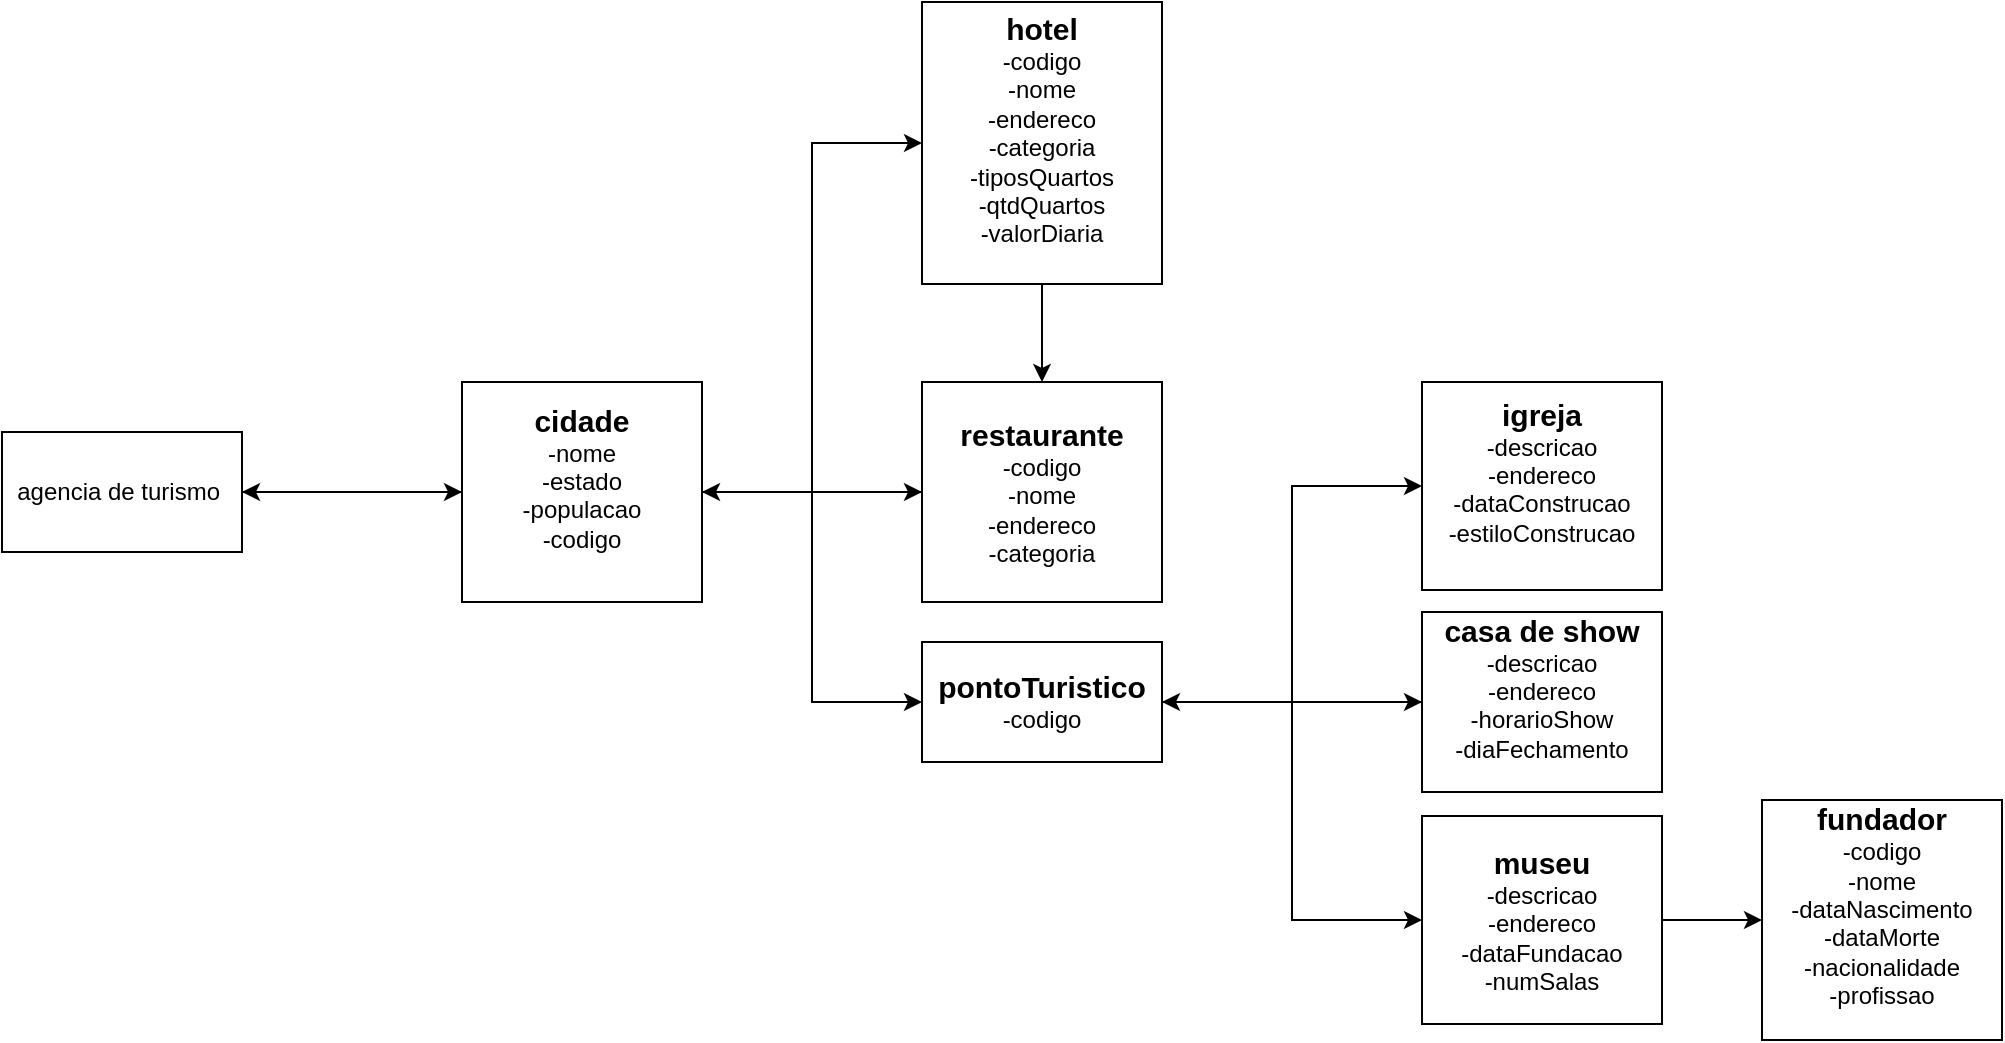 <mxfile version="10.5.1" type="github"><diagram id="49P1RxWusWU3kmvS5_uK" name="Page-1"><mxGraphModel dx="1394" dy="1573" grid="1" gridSize="10" guides="1" tooltips="1" connect="1" arrows="1" fold="1" page="1" pageScale="1" pageWidth="1169" pageHeight="826" math="0" shadow="0"><root><mxCell id="0"/><mxCell id="1" parent="0"/><mxCell id="Ewi1oWua2xSz0GD4MvG3-4" style="edgeStyle=orthogonalEdgeStyle;rounded=0;orthogonalLoop=1;jettySize=auto;html=1;entryX=0;entryY=0.5;entryDx=0;entryDy=0;" edge="1" parent="1" source="EZFWcDjJvK3AnMxbYUKO-1" target="EZFWcDjJvK3AnMxbYUKO-2"><mxGeometry relative="1" as="geometry"/></mxCell><mxCell id="EZFWcDjJvK3AnMxbYUKO-1" value="agencia de turismo&amp;nbsp;" style="rounded=0;whiteSpace=wrap;html=1;" parent="1" vertex="1"><mxGeometry x="50" y="175" width="120" height="60" as="geometry"/></mxCell><mxCell id="EZFWcDjJvK3AnMxbYUKO-22" style="edgeStyle=orthogonalEdgeStyle;rounded=0;orthogonalLoop=1;jettySize=auto;html=1;exitX=1;exitY=0.5;exitDx=0;exitDy=0;entryX=0;entryY=0.5;entryDx=0;entryDy=0;" parent="1" source="EZFWcDjJvK3AnMxbYUKO-2" target="EZFWcDjJvK3AnMxbYUKO-4" edge="1"><mxGeometry relative="1" as="geometry"/></mxCell><mxCell id="EZFWcDjJvK3AnMxbYUKO-24" style="edgeStyle=orthogonalEdgeStyle;rounded=0;orthogonalLoop=1;jettySize=auto;html=1;exitX=1;exitY=0.5;exitDx=0;exitDy=0;entryX=0;entryY=0.5;entryDx=0;entryDy=0;" parent="1" source="EZFWcDjJvK3AnMxbYUKO-2" target="EZFWcDjJvK3AnMxbYUKO-3" edge="1"><mxGeometry relative="1" as="geometry"/></mxCell><mxCell id="EZFWcDjJvK3AnMxbYUKO-25" style="edgeStyle=orthogonalEdgeStyle;rounded=0;orthogonalLoop=1;jettySize=auto;html=1;exitX=1;exitY=0.5;exitDx=0;exitDy=0;entryX=0;entryY=0.5;entryDx=0;entryDy=0;" parent="1" source="EZFWcDjJvK3AnMxbYUKO-2" target="EZFWcDjJvK3AnMxbYUKO-5" edge="1"><mxGeometry relative="1" as="geometry"/></mxCell><mxCell id="Ewi1oWua2xSz0GD4MvG3-5" style="edgeStyle=orthogonalEdgeStyle;rounded=0;orthogonalLoop=1;jettySize=auto;html=1;entryX=1;entryY=0.5;entryDx=0;entryDy=0;" edge="1" parent="1" source="EZFWcDjJvK3AnMxbYUKO-2" target="EZFWcDjJvK3AnMxbYUKO-1"><mxGeometry relative="1" as="geometry"/></mxCell><mxCell id="EZFWcDjJvK3AnMxbYUKO-2" value="&lt;b&gt;&lt;font style=&quot;font-size: 15px&quot;&gt;cidade&lt;/font&gt;&lt;/b&gt;&lt;br&gt;-nome&lt;br&gt;-estado&lt;br&gt;-populacao&lt;br&gt;-codigo&lt;br&gt;&lt;br&gt;" style="rounded=0;whiteSpace=wrap;html=1;" parent="1" vertex="1"><mxGeometry x="280" y="150" width="120" height="110" as="geometry"/></mxCell><mxCell id="Ewi1oWua2xSz0GD4MvG3-3" style="edgeStyle=orthogonalEdgeStyle;rounded=0;orthogonalLoop=1;jettySize=auto;html=1;entryX=0.5;entryY=0;entryDx=0;entryDy=0;" edge="1" parent="1" source="EZFWcDjJvK3AnMxbYUKO-3" target="EZFWcDjJvK3AnMxbYUKO-4"><mxGeometry relative="1" as="geometry"/></mxCell><mxCell id="EZFWcDjJvK3AnMxbYUKO-3" value="&lt;b&gt;&lt;font style=&quot;font-size: 15px&quot;&gt;hotel&lt;/font&gt;&lt;/b&gt;&lt;br&gt;-codigo&lt;br&gt;-nome&lt;br&gt;-endereco&lt;br&gt;-categoria&lt;br&gt;-tiposQuartos&lt;br&gt;-qtdQuartos&lt;br&gt;-valorDiaria&lt;br&gt;&lt;br&gt;" style="rounded=0;whiteSpace=wrap;html=1;" parent="1" vertex="1"><mxGeometry x="510" y="-40" width="120" height="141" as="geometry"/></mxCell><mxCell id="EZFWcDjJvK3AnMxbYUKO-23" style="edgeStyle=orthogonalEdgeStyle;rounded=0;orthogonalLoop=1;jettySize=auto;html=1;entryX=1;entryY=0.5;entryDx=0;entryDy=0;" parent="1" source="EZFWcDjJvK3AnMxbYUKO-4" target="EZFWcDjJvK3AnMxbYUKO-2" edge="1"><mxGeometry relative="1" as="geometry"/></mxCell><mxCell id="EZFWcDjJvK3AnMxbYUKO-4" value="&lt;font&gt;&lt;b&gt;&lt;font style=&quot;font-size: 15px&quot;&gt;restaurante&lt;/font&gt;&lt;/b&gt;&lt;br&gt;&lt;span style=&quot;font-size: 12px&quot;&gt;-codigo&lt;br&gt;-nome&lt;br&gt;&lt;/span&gt;-endereco&lt;br&gt;-categoria&lt;br&gt;&lt;/font&gt;" style="rounded=0;whiteSpace=wrap;html=1;" parent="1" vertex="1"><mxGeometry x="510" y="150" width="120" height="110" as="geometry"/></mxCell><mxCell id="EZFWcDjJvK3AnMxbYUKO-17" style="edgeStyle=orthogonalEdgeStyle;rounded=0;orthogonalLoop=1;jettySize=auto;html=1;exitX=1;exitY=0.5;exitDx=0;exitDy=0;entryX=0;entryY=0.5;entryDx=0;entryDy=0;" parent="1" source="EZFWcDjJvK3AnMxbYUKO-5" target="EZFWcDjJvK3AnMxbYUKO-14" edge="1"><mxGeometry relative="1" as="geometry"/></mxCell><mxCell id="EZFWcDjJvK3AnMxbYUKO-18" style="edgeStyle=orthogonalEdgeStyle;rounded=0;orthogonalLoop=1;jettySize=auto;html=1;exitX=1;exitY=0.5;exitDx=0;exitDy=0;entryX=0;entryY=0.5;entryDx=0;entryDy=0;" parent="1" source="EZFWcDjJvK3AnMxbYUKO-5" target="EZFWcDjJvK3AnMxbYUKO-15" edge="1"><mxGeometry relative="1" as="geometry"/></mxCell><mxCell id="EZFWcDjJvK3AnMxbYUKO-19" style="edgeStyle=orthogonalEdgeStyle;rounded=0;orthogonalLoop=1;jettySize=auto;html=1;exitX=1;exitY=0.5;exitDx=0;exitDy=0;entryX=0;entryY=0.5;entryDx=0;entryDy=0;" parent="1" source="EZFWcDjJvK3AnMxbYUKO-5" target="EZFWcDjJvK3AnMxbYUKO-16" edge="1"><mxGeometry relative="1" as="geometry"/></mxCell><mxCell id="EZFWcDjJvK3AnMxbYUKO-5" value="&lt;b&gt;&lt;font style=&quot;font-size: 15px&quot;&gt;pontoTuristico&lt;/font&gt;&lt;/b&gt;&lt;br&gt;-codigo&lt;br&gt;" style="rounded=0;whiteSpace=wrap;html=1;" parent="1" vertex="1"><mxGeometry x="510" y="280" width="120" height="60" as="geometry"/></mxCell><mxCell id="EZFWcDjJvK3AnMxbYUKO-14" value="&lt;b&gt;&lt;font style=&quot;font-size: 15px&quot;&gt;igreja&lt;/font&gt;&lt;/b&gt;&lt;br&gt;-descricao&lt;br&gt;-endereco&lt;br&gt;-dataConstrucao&lt;br&gt;-estiloConstrucao&lt;br&gt;&lt;br&gt;" style="rounded=0;whiteSpace=wrap;html=1;" parent="1" vertex="1"><mxGeometry x="760" y="150" width="120" height="104" as="geometry"/></mxCell><mxCell id="EZFWcDjJvK3AnMxbYUKO-21" style="edgeStyle=orthogonalEdgeStyle;rounded=0;orthogonalLoop=1;jettySize=auto;html=1;" parent="1" source="EZFWcDjJvK3AnMxbYUKO-15" edge="1"><mxGeometry relative="1" as="geometry"><mxPoint x="630" y="310" as="targetPoint"/></mxGeometry></mxCell><mxCell id="EZFWcDjJvK3AnMxbYUKO-15" value="&lt;b&gt;&lt;font style=&quot;font-size: 15px&quot;&gt;casa de show&lt;/font&gt;&lt;/b&gt;&lt;br&gt;-descricao&lt;br&gt;-endereco&lt;br&gt;-horarioShow&lt;br&gt;-diaFechamento&lt;br&gt;&lt;br&gt;" style="rounded=0;whiteSpace=wrap;html=1;" parent="1" vertex="1"><mxGeometry x="760" y="265" width="120" height="90" as="geometry"/></mxCell><mxCell id="Ewi1oWua2xSz0GD4MvG3-2" style="edgeStyle=orthogonalEdgeStyle;rounded=0;orthogonalLoop=1;jettySize=auto;html=1;exitX=1;exitY=0.5;exitDx=0;exitDy=0;entryX=0;entryY=0.5;entryDx=0;entryDy=0;" edge="1" parent="1" source="EZFWcDjJvK3AnMxbYUKO-16" target="Ewi1oWua2xSz0GD4MvG3-1"><mxGeometry relative="1" as="geometry"/></mxCell><mxCell id="EZFWcDjJvK3AnMxbYUKO-16" value="&lt;b&gt;&lt;font style=&quot;font-size: 15px&quot;&gt;museu&lt;/font&gt;&lt;/b&gt;&lt;br&gt;-descricao&lt;br&gt;-endereco&lt;br&gt;-dataFundacao&lt;br&gt;-numSalas&lt;br&gt;" style="rounded=0;whiteSpace=wrap;html=1;" parent="1" vertex="1"><mxGeometry x="760" y="367" width="120" height="104" as="geometry"/></mxCell><mxCell id="Ewi1oWua2xSz0GD4MvG3-1" value="&lt;b&gt;&lt;font style=&quot;font-size: 15px&quot;&gt;fundador&lt;br&gt;&lt;/font&gt;&lt;/b&gt;-codigo&lt;br&gt;-nome&lt;br&gt;-dataNascimento&lt;br&gt;-dataMorte&lt;br&gt;-nacionalidade&lt;br&gt;-profissao&lt;br&gt;&lt;br&gt;" style="rounded=0;whiteSpace=wrap;html=1;" vertex="1" parent="1"><mxGeometry x="930" y="359" width="120" height="120" as="geometry"/></mxCell></root></mxGraphModel></diagram></mxfile>